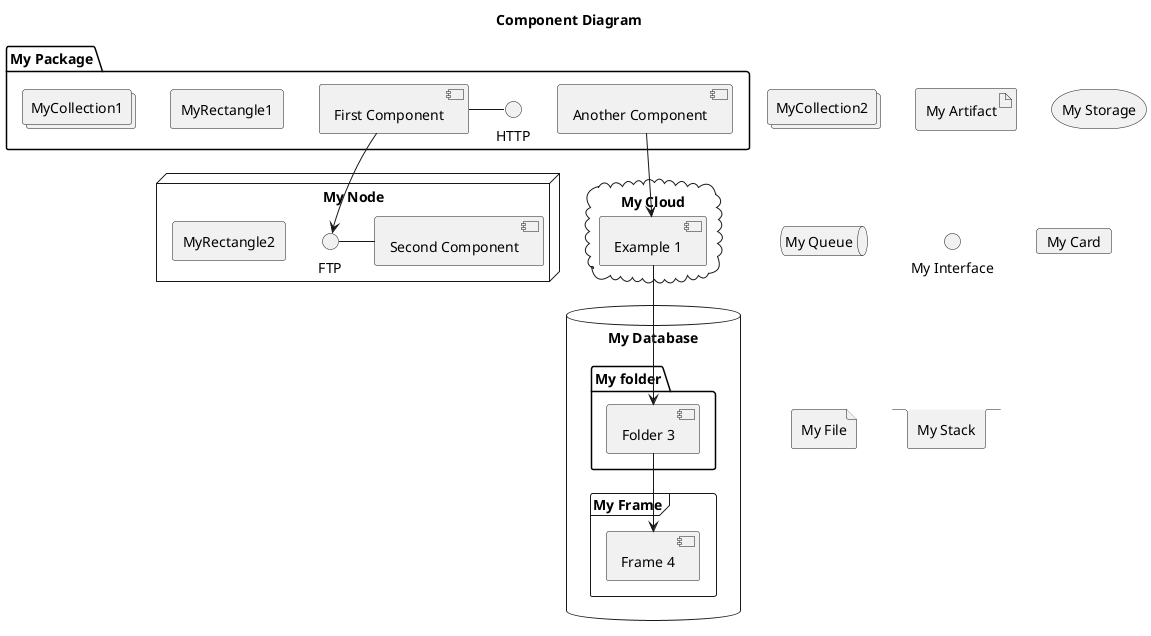 @startuml

!if %variable_exists("$THEME")
title Component Diagram - $THEME theme
!else
title Component Diagram
!endif

'skinparam BackgroundColor transparent

package "My Package" {
  HTTP - [First Component]
  [Another Component]
  rectangle MyRectangle1
  collections MyCollection1
}
 
node "My Node" {
  FTP - [Second Component]
  [First Component] --> FTP
  rectangle MyRectangle2
} 

cloud "My Cloud" {
  [Example 1]
}

collections MyCollection2

database "My Database" {
  folder "My folder" {
	[Folder 3]
  }
  frame "My Frame" {
	[Frame 4]
  }
}

artifact "My Artifact"
storage "My Storage"
queue "My Queue"
interface "My Interface"
card "My Card"
file "My File"
stack "My Stack"

[Another Component] --> [Example 1]
[Example 1] --> [Folder 3]
[Folder 3] --> [Frame 4]

@enduml